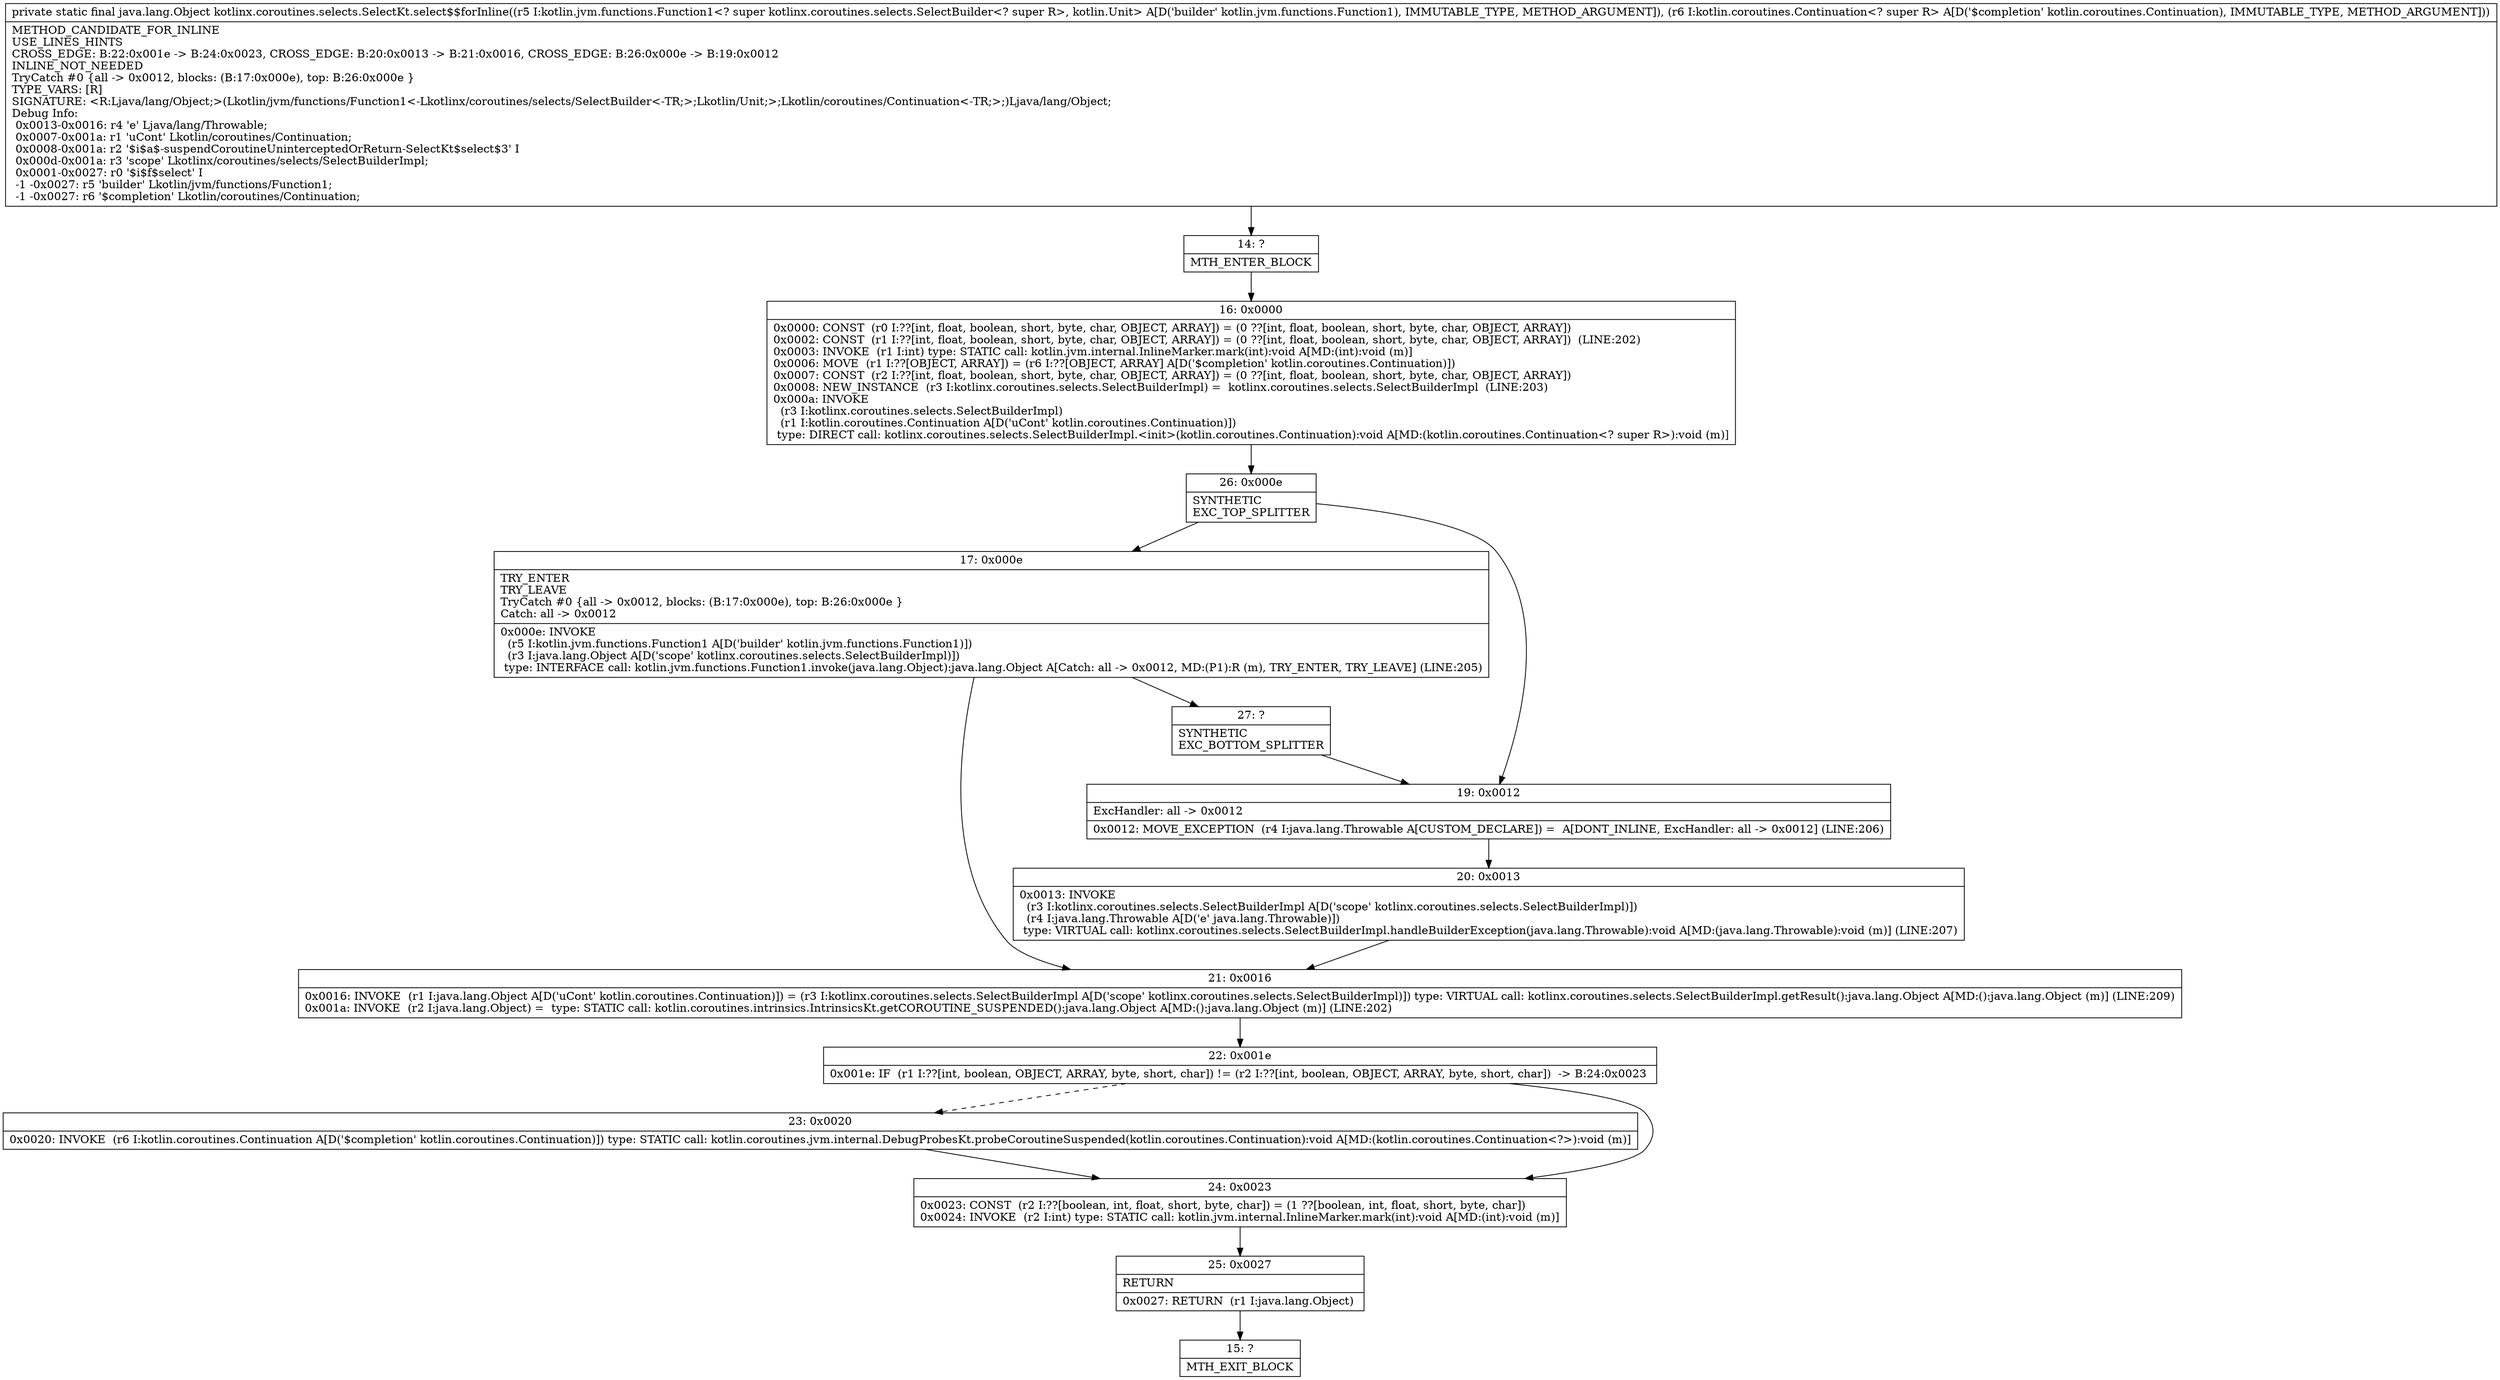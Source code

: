 digraph "CFG forkotlinx.coroutines.selects.SelectKt.select$$forInline(Lkotlin\/jvm\/functions\/Function1;Lkotlin\/coroutines\/Continuation;)Ljava\/lang\/Object;" {
Node_14 [shape=record,label="{14\:\ ?|MTH_ENTER_BLOCK\l}"];
Node_16 [shape=record,label="{16\:\ 0x0000|0x0000: CONST  (r0 I:??[int, float, boolean, short, byte, char, OBJECT, ARRAY]) = (0 ??[int, float, boolean, short, byte, char, OBJECT, ARRAY]) \l0x0002: CONST  (r1 I:??[int, float, boolean, short, byte, char, OBJECT, ARRAY]) = (0 ??[int, float, boolean, short, byte, char, OBJECT, ARRAY])  (LINE:202)\l0x0003: INVOKE  (r1 I:int) type: STATIC call: kotlin.jvm.internal.InlineMarker.mark(int):void A[MD:(int):void (m)]\l0x0006: MOVE  (r1 I:??[OBJECT, ARRAY]) = (r6 I:??[OBJECT, ARRAY] A[D('$completion' kotlin.coroutines.Continuation)]) \l0x0007: CONST  (r2 I:??[int, float, boolean, short, byte, char, OBJECT, ARRAY]) = (0 ??[int, float, boolean, short, byte, char, OBJECT, ARRAY]) \l0x0008: NEW_INSTANCE  (r3 I:kotlinx.coroutines.selects.SelectBuilderImpl) =  kotlinx.coroutines.selects.SelectBuilderImpl  (LINE:203)\l0x000a: INVOKE  \l  (r3 I:kotlinx.coroutines.selects.SelectBuilderImpl)\l  (r1 I:kotlin.coroutines.Continuation A[D('uCont' kotlin.coroutines.Continuation)])\l type: DIRECT call: kotlinx.coroutines.selects.SelectBuilderImpl.\<init\>(kotlin.coroutines.Continuation):void A[MD:(kotlin.coroutines.Continuation\<? super R\>):void (m)]\l}"];
Node_26 [shape=record,label="{26\:\ 0x000e|SYNTHETIC\lEXC_TOP_SPLITTER\l}"];
Node_17 [shape=record,label="{17\:\ 0x000e|TRY_ENTER\lTRY_LEAVE\lTryCatch #0 \{all \-\> 0x0012, blocks: (B:17:0x000e), top: B:26:0x000e \}\lCatch: all \-\> 0x0012\l|0x000e: INVOKE  \l  (r5 I:kotlin.jvm.functions.Function1 A[D('builder' kotlin.jvm.functions.Function1)])\l  (r3 I:java.lang.Object A[D('scope' kotlinx.coroutines.selects.SelectBuilderImpl)])\l type: INTERFACE call: kotlin.jvm.functions.Function1.invoke(java.lang.Object):java.lang.Object A[Catch: all \-\> 0x0012, MD:(P1):R (m), TRY_ENTER, TRY_LEAVE] (LINE:205)\l}"];
Node_21 [shape=record,label="{21\:\ 0x0016|0x0016: INVOKE  (r1 I:java.lang.Object A[D('uCont' kotlin.coroutines.Continuation)]) = (r3 I:kotlinx.coroutines.selects.SelectBuilderImpl A[D('scope' kotlinx.coroutines.selects.SelectBuilderImpl)]) type: VIRTUAL call: kotlinx.coroutines.selects.SelectBuilderImpl.getResult():java.lang.Object A[MD:():java.lang.Object (m)] (LINE:209)\l0x001a: INVOKE  (r2 I:java.lang.Object) =  type: STATIC call: kotlin.coroutines.intrinsics.IntrinsicsKt.getCOROUTINE_SUSPENDED():java.lang.Object A[MD:():java.lang.Object (m)] (LINE:202)\l}"];
Node_22 [shape=record,label="{22\:\ 0x001e|0x001e: IF  (r1 I:??[int, boolean, OBJECT, ARRAY, byte, short, char]) != (r2 I:??[int, boolean, OBJECT, ARRAY, byte, short, char])  \-\> B:24:0x0023 \l}"];
Node_23 [shape=record,label="{23\:\ 0x0020|0x0020: INVOKE  (r6 I:kotlin.coroutines.Continuation A[D('$completion' kotlin.coroutines.Continuation)]) type: STATIC call: kotlin.coroutines.jvm.internal.DebugProbesKt.probeCoroutineSuspended(kotlin.coroutines.Continuation):void A[MD:(kotlin.coroutines.Continuation\<?\>):void (m)]\l}"];
Node_24 [shape=record,label="{24\:\ 0x0023|0x0023: CONST  (r2 I:??[boolean, int, float, short, byte, char]) = (1 ??[boolean, int, float, short, byte, char]) \l0x0024: INVOKE  (r2 I:int) type: STATIC call: kotlin.jvm.internal.InlineMarker.mark(int):void A[MD:(int):void (m)]\l}"];
Node_25 [shape=record,label="{25\:\ 0x0027|RETURN\l|0x0027: RETURN  (r1 I:java.lang.Object) \l}"];
Node_15 [shape=record,label="{15\:\ ?|MTH_EXIT_BLOCK\l}"];
Node_27 [shape=record,label="{27\:\ ?|SYNTHETIC\lEXC_BOTTOM_SPLITTER\l}"];
Node_19 [shape=record,label="{19\:\ 0x0012|ExcHandler: all \-\> 0x0012\l|0x0012: MOVE_EXCEPTION  (r4 I:java.lang.Throwable A[CUSTOM_DECLARE]) =  A[DONT_INLINE, ExcHandler: all \-\> 0x0012] (LINE:206)\l}"];
Node_20 [shape=record,label="{20\:\ 0x0013|0x0013: INVOKE  \l  (r3 I:kotlinx.coroutines.selects.SelectBuilderImpl A[D('scope' kotlinx.coroutines.selects.SelectBuilderImpl)])\l  (r4 I:java.lang.Throwable A[D('e' java.lang.Throwable)])\l type: VIRTUAL call: kotlinx.coroutines.selects.SelectBuilderImpl.handleBuilderException(java.lang.Throwable):void A[MD:(java.lang.Throwable):void (m)] (LINE:207)\l}"];
MethodNode[shape=record,label="{private static final java.lang.Object kotlinx.coroutines.selects.SelectKt.select$$forInline((r5 I:kotlin.jvm.functions.Function1\<? super kotlinx.coroutines.selects.SelectBuilder\<? super R\>, kotlin.Unit\> A[D('builder' kotlin.jvm.functions.Function1), IMMUTABLE_TYPE, METHOD_ARGUMENT]), (r6 I:kotlin.coroutines.Continuation\<? super R\> A[D('$completion' kotlin.coroutines.Continuation), IMMUTABLE_TYPE, METHOD_ARGUMENT]))  | METHOD_CANDIDATE_FOR_INLINE\lUSE_LINES_HINTS\lCROSS_EDGE: B:22:0x001e \-\> B:24:0x0023, CROSS_EDGE: B:20:0x0013 \-\> B:21:0x0016, CROSS_EDGE: B:26:0x000e \-\> B:19:0x0012\lINLINE_NOT_NEEDED\lTryCatch #0 \{all \-\> 0x0012, blocks: (B:17:0x000e), top: B:26:0x000e \}\lTYPE_VARS: [R]\lSIGNATURE: \<R:Ljava\/lang\/Object;\>(Lkotlin\/jvm\/functions\/Function1\<\-Lkotlinx\/coroutines\/selects\/SelectBuilder\<\-TR;\>;Lkotlin\/Unit;\>;Lkotlin\/coroutines\/Continuation\<\-TR;\>;)Ljava\/lang\/Object;\lDebug Info:\l  0x0013\-0x0016: r4 'e' Ljava\/lang\/Throwable;\l  0x0007\-0x001a: r1 'uCont' Lkotlin\/coroutines\/Continuation;\l  0x0008\-0x001a: r2 '$i$a$\-suspendCoroutineUninterceptedOrReturn\-SelectKt$select$3' I\l  0x000d\-0x001a: r3 'scope' Lkotlinx\/coroutines\/selects\/SelectBuilderImpl;\l  0x0001\-0x0027: r0 '$i$f$select' I\l  \-1 \-0x0027: r5 'builder' Lkotlin\/jvm\/functions\/Function1;\l  \-1 \-0x0027: r6 '$completion' Lkotlin\/coroutines\/Continuation;\l}"];
MethodNode -> Node_14;Node_14 -> Node_16;
Node_16 -> Node_26;
Node_26 -> Node_17;
Node_26 -> Node_19;
Node_17 -> Node_21;
Node_17 -> Node_27;
Node_21 -> Node_22;
Node_22 -> Node_23[style=dashed];
Node_22 -> Node_24;
Node_23 -> Node_24;
Node_24 -> Node_25;
Node_25 -> Node_15;
Node_27 -> Node_19;
Node_19 -> Node_20;
Node_20 -> Node_21;
}

